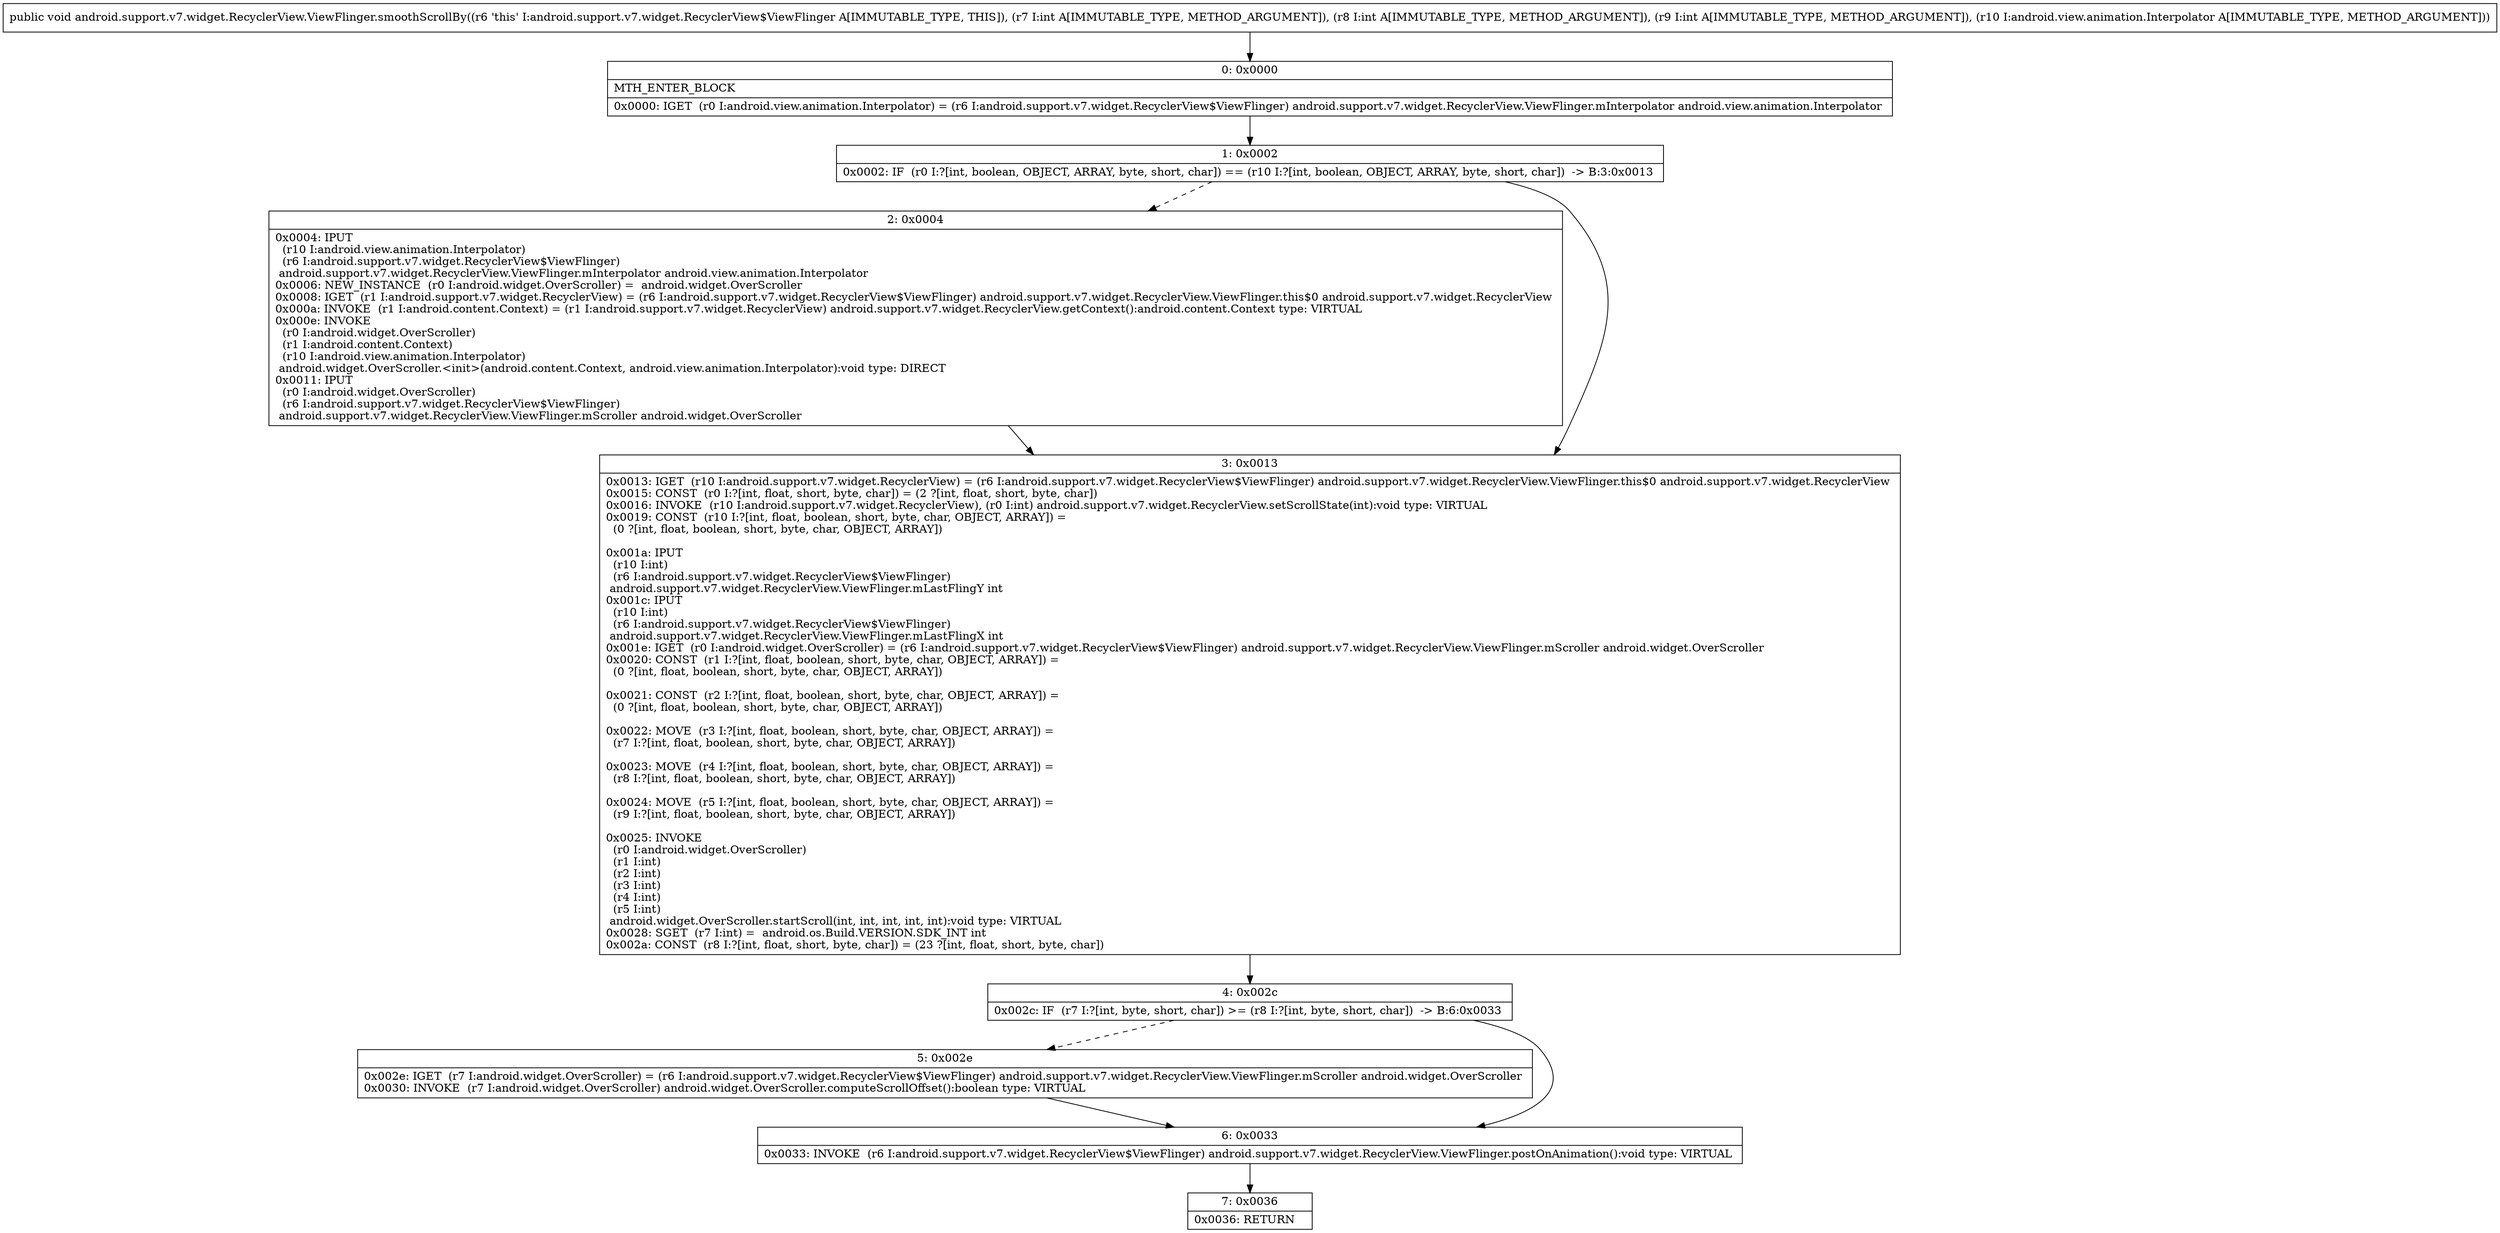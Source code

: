 digraph "CFG forandroid.support.v7.widget.RecyclerView.ViewFlinger.smoothScrollBy(IIILandroid\/view\/animation\/Interpolator;)V" {
Node_0 [shape=record,label="{0\:\ 0x0000|MTH_ENTER_BLOCK\l|0x0000: IGET  (r0 I:android.view.animation.Interpolator) = (r6 I:android.support.v7.widget.RecyclerView$ViewFlinger) android.support.v7.widget.RecyclerView.ViewFlinger.mInterpolator android.view.animation.Interpolator \l}"];
Node_1 [shape=record,label="{1\:\ 0x0002|0x0002: IF  (r0 I:?[int, boolean, OBJECT, ARRAY, byte, short, char]) == (r10 I:?[int, boolean, OBJECT, ARRAY, byte, short, char])  \-\> B:3:0x0013 \l}"];
Node_2 [shape=record,label="{2\:\ 0x0004|0x0004: IPUT  \l  (r10 I:android.view.animation.Interpolator)\l  (r6 I:android.support.v7.widget.RecyclerView$ViewFlinger)\l android.support.v7.widget.RecyclerView.ViewFlinger.mInterpolator android.view.animation.Interpolator \l0x0006: NEW_INSTANCE  (r0 I:android.widget.OverScroller) =  android.widget.OverScroller \l0x0008: IGET  (r1 I:android.support.v7.widget.RecyclerView) = (r6 I:android.support.v7.widget.RecyclerView$ViewFlinger) android.support.v7.widget.RecyclerView.ViewFlinger.this$0 android.support.v7.widget.RecyclerView \l0x000a: INVOKE  (r1 I:android.content.Context) = (r1 I:android.support.v7.widget.RecyclerView) android.support.v7.widget.RecyclerView.getContext():android.content.Context type: VIRTUAL \l0x000e: INVOKE  \l  (r0 I:android.widget.OverScroller)\l  (r1 I:android.content.Context)\l  (r10 I:android.view.animation.Interpolator)\l android.widget.OverScroller.\<init\>(android.content.Context, android.view.animation.Interpolator):void type: DIRECT \l0x0011: IPUT  \l  (r0 I:android.widget.OverScroller)\l  (r6 I:android.support.v7.widget.RecyclerView$ViewFlinger)\l android.support.v7.widget.RecyclerView.ViewFlinger.mScroller android.widget.OverScroller \l}"];
Node_3 [shape=record,label="{3\:\ 0x0013|0x0013: IGET  (r10 I:android.support.v7.widget.RecyclerView) = (r6 I:android.support.v7.widget.RecyclerView$ViewFlinger) android.support.v7.widget.RecyclerView.ViewFlinger.this$0 android.support.v7.widget.RecyclerView \l0x0015: CONST  (r0 I:?[int, float, short, byte, char]) = (2 ?[int, float, short, byte, char]) \l0x0016: INVOKE  (r10 I:android.support.v7.widget.RecyclerView), (r0 I:int) android.support.v7.widget.RecyclerView.setScrollState(int):void type: VIRTUAL \l0x0019: CONST  (r10 I:?[int, float, boolean, short, byte, char, OBJECT, ARRAY]) = \l  (0 ?[int, float, boolean, short, byte, char, OBJECT, ARRAY])\l \l0x001a: IPUT  \l  (r10 I:int)\l  (r6 I:android.support.v7.widget.RecyclerView$ViewFlinger)\l android.support.v7.widget.RecyclerView.ViewFlinger.mLastFlingY int \l0x001c: IPUT  \l  (r10 I:int)\l  (r6 I:android.support.v7.widget.RecyclerView$ViewFlinger)\l android.support.v7.widget.RecyclerView.ViewFlinger.mLastFlingX int \l0x001e: IGET  (r0 I:android.widget.OverScroller) = (r6 I:android.support.v7.widget.RecyclerView$ViewFlinger) android.support.v7.widget.RecyclerView.ViewFlinger.mScroller android.widget.OverScroller \l0x0020: CONST  (r1 I:?[int, float, boolean, short, byte, char, OBJECT, ARRAY]) = \l  (0 ?[int, float, boolean, short, byte, char, OBJECT, ARRAY])\l \l0x0021: CONST  (r2 I:?[int, float, boolean, short, byte, char, OBJECT, ARRAY]) = \l  (0 ?[int, float, boolean, short, byte, char, OBJECT, ARRAY])\l \l0x0022: MOVE  (r3 I:?[int, float, boolean, short, byte, char, OBJECT, ARRAY]) = \l  (r7 I:?[int, float, boolean, short, byte, char, OBJECT, ARRAY])\l \l0x0023: MOVE  (r4 I:?[int, float, boolean, short, byte, char, OBJECT, ARRAY]) = \l  (r8 I:?[int, float, boolean, short, byte, char, OBJECT, ARRAY])\l \l0x0024: MOVE  (r5 I:?[int, float, boolean, short, byte, char, OBJECT, ARRAY]) = \l  (r9 I:?[int, float, boolean, short, byte, char, OBJECT, ARRAY])\l \l0x0025: INVOKE  \l  (r0 I:android.widget.OverScroller)\l  (r1 I:int)\l  (r2 I:int)\l  (r3 I:int)\l  (r4 I:int)\l  (r5 I:int)\l android.widget.OverScroller.startScroll(int, int, int, int, int):void type: VIRTUAL \l0x0028: SGET  (r7 I:int) =  android.os.Build.VERSION.SDK_INT int \l0x002a: CONST  (r8 I:?[int, float, short, byte, char]) = (23 ?[int, float, short, byte, char]) \l}"];
Node_4 [shape=record,label="{4\:\ 0x002c|0x002c: IF  (r7 I:?[int, byte, short, char]) \>= (r8 I:?[int, byte, short, char])  \-\> B:6:0x0033 \l}"];
Node_5 [shape=record,label="{5\:\ 0x002e|0x002e: IGET  (r7 I:android.widget.OverScroller) = (r6 I:android.support.v7.widget.RecyclerView$ViewFlinger) android.support.v7.widget.RecyclerView.ViewFlinger.mScroller android.widget.OverScroller \l0x0030: INVOKE  (r7 I:android.widget.OverScroller) android.widget.OverScroller.computeScrollOffset():boolean type: VIRTUAL \l}"];
Node_6 [shape=record,label="{6\:\ 0x0033|0x0033: INVOKE  (r6 I:android.support.v7.widget.RecyclerView$ViewFlinger) android.support.v7.widget.RecyclerView.ViewFlinger.postOnAnimation():void type: VIRTUAL \l}"];
Node_7 [shape=record,label="{7\:\ 0x0036|0x0036: RETURN   \l}"];
MethodNode[shape=record,label="{public void android.support.v7.widget.RecyclerView.ViewFlinger.smoothScrollBy((r6 'this' I:android.support.v7.widget.RecyclerView$ViewFlinger A[IMMUTABLE_TYPE, THIS]), (r7 I:int A[IMMUTABLE_TYPE, METHOD_ARGUMENT]), (r8 I:int A[IMMUTABLE_TYPE, METHOD_ARGUMENT]), (r9 I:int A[IMMUTABLE_TYPE, METHOD_ARGUMENT]), (r10 I:android.view.animation.Interpolator A[IMMUTABLE_TYPE, METHOD_ARGUMENT])) }"];
MethodNode -> Node_0;
Node_0 -> Node_1;
Node_1 -> Node_2[style=dashed];
Node_1 -> Node_3;
Node_2 -> Node_3;
Node_3 -> Node_4;
Node_4 -> Node_5[style=dashed];
Node_4 -> Node_6;
Node_5 -> Node_6;
Node_6 -> Node_7;
}

